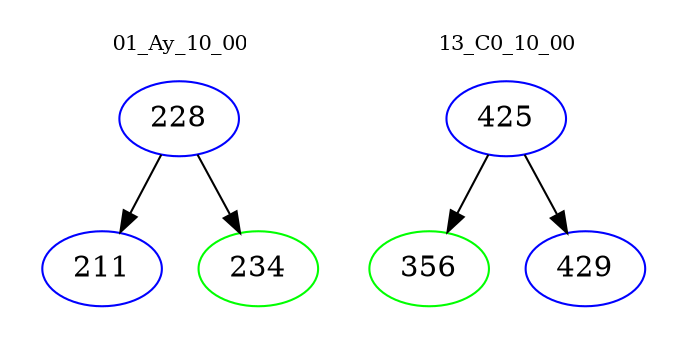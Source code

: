 digraph{
subgraph cluster_0 {
color = white
label = "01_Ay_10_00";
fontsize=10;
T0_228 [label="228", color="blue"]
T0_228 -> T0_211 [color="black"]
T0_211 [label="211", color="blue"]
T0_228 -> T0_234 [color="black"]
T0_234 [label="234", color="green"]
}
subgraph cluster_1 {
color = white
label = "13_C0_10_00";
fontsize=10;
T1_425 [label="425", color="blue"]
T1_425 -> T1_356 [color="black"]
T1_356 [label="356", color="green"]
T1_425 -> T1_429 [color="black"]
T1_429 [label="429", color="blue"]
}
}
